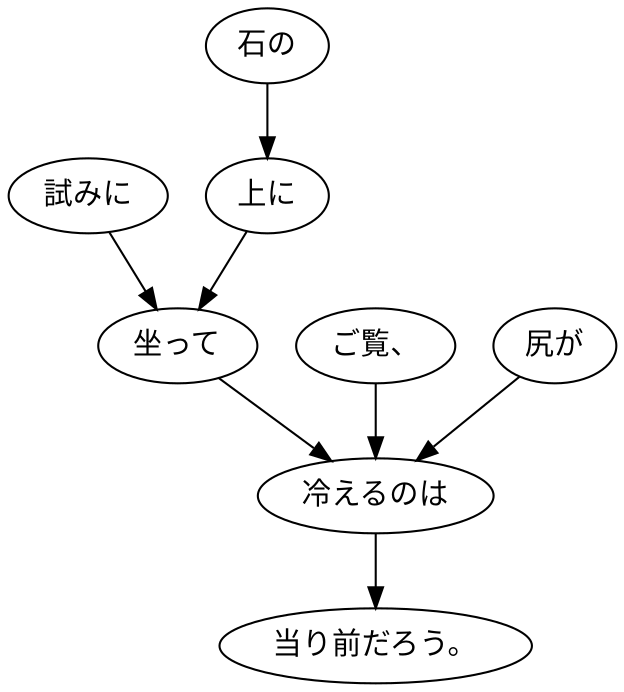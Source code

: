 digraph graph4873 {
	node0 [label="試みに"];
	node1 [label="石の"];
	node2 [label="上に"];
	node3 [label="坐って"];
	node4 [label="ご覧、"];
	node5 [label="尻が"];
	node6 [label="冷えるのは"];
	node7 [label="当り前だろう。"];
	node0 -> node3;
	node1 -> node2;
	node2 -> node3;
	node3 -> node6;
	node4 -> node6;
	node5 -> node6;
	node6 -> node7;
}

